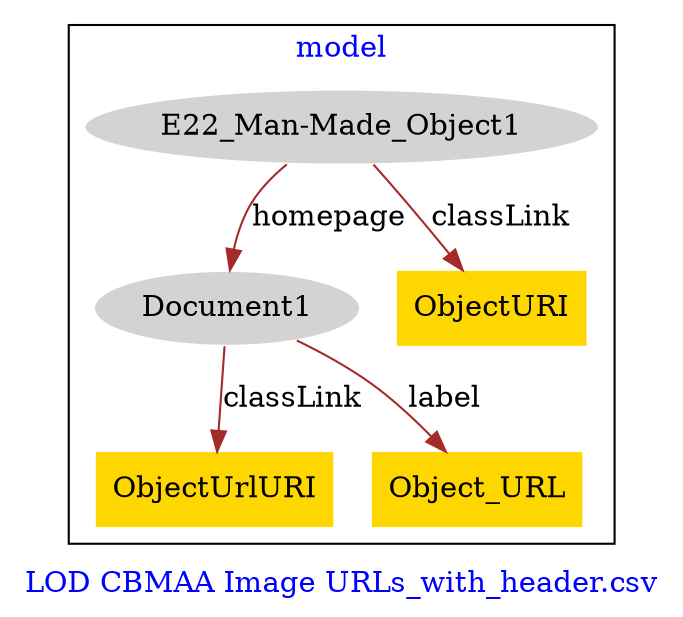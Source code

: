 digraph n0 {
fontcolor="blue"
remincross="true"
label="LOD CBMAA Image URLs_with_header.csv"
subgraph cluster {
label="model"
n2[style="filled",color="white",fillcolor="lightgray",label="E22_Man-Made_Object1"];
n3[style="filled",color="white",fillcolor="lightgray",label="Document1"];
n4[shape="plaintext",style="filled",fillcolor="gold",label="ObjectUrlURI"];
n5[shape="plaintext",style="filled",fillcolor="gold",label="Object_URL"];
n6[shape="plaintext",style="filled",fillcolor="gold",label="ObjectURI"];
}
n2 -> n3[color="brown",fontcolor="black",label="homepage"]
n3 -> n4[color="brown",fontcolor="black",label="classLink"]
n3 -> n5[color="brown",fontcolor="black",label="label"]
n2 -> n6[color="brown",fontcolor="black",label="classLink"]
}
